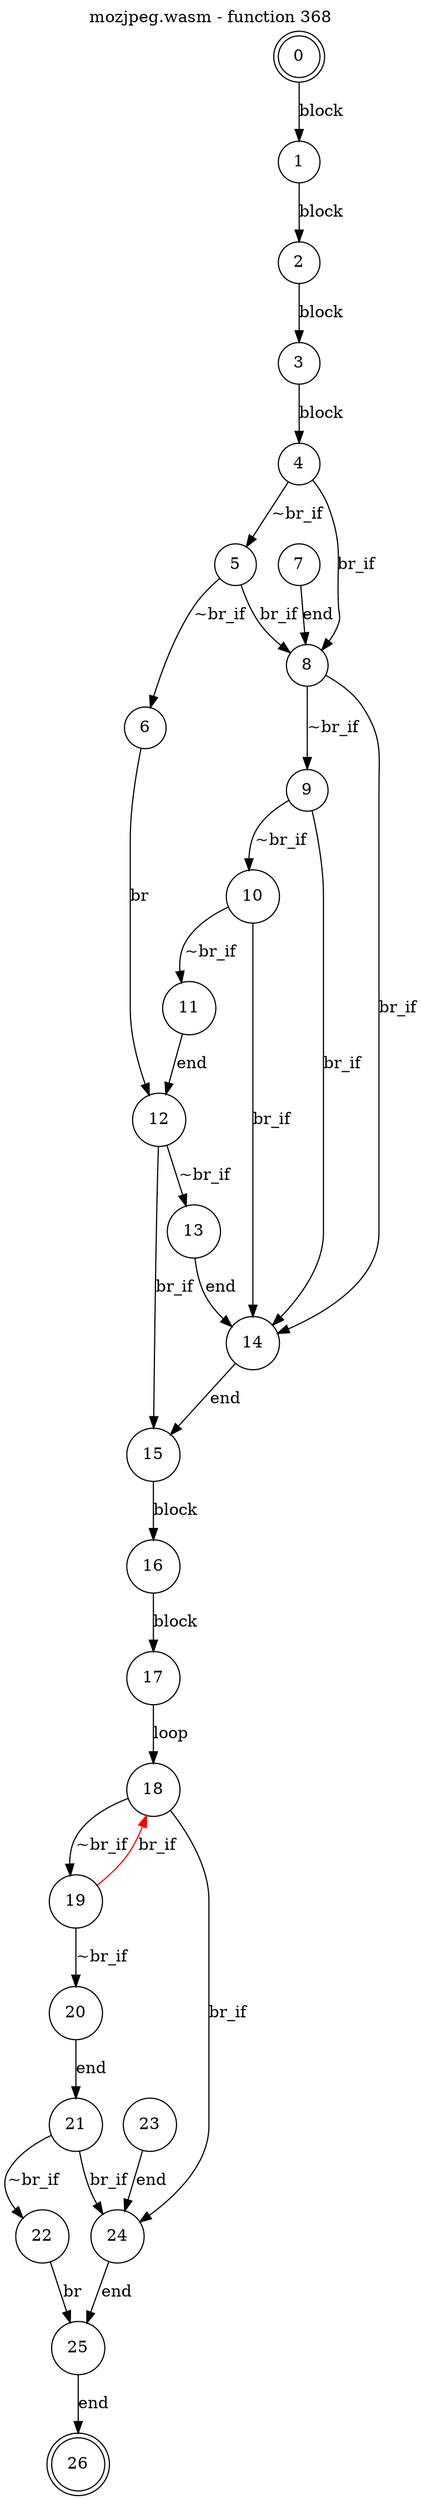 digraph finite_state_machine {
    label = "mozjpeg.wasm - function 368"
    labelloc =  t
    labelfontsize = 16
    labelfontcolor = black
    labelfontname = "Helvetica"
    node [shape = doublecircle]; 0 26;
    node [shape = circle];
    0 -> 1[label = "block"];
    1 -> 2[label = "block"];
    2 -> 3[label = "block"];
    3 -> 4[label = "block"];
    4 -> 5[label = "~br_if"];
    4 -> 8[label = "br_if"];
    5 -> 6[label = "~br_if"];
    5 -> 8[label = "br_if"];
    6 -> 12[label = "br"];
    7 -> 8[label = "end"];
    8 -> 9[label = "~br_if"];
    8 -> 14[label = "br_if"];
    9 -> 10[label = "~br_if"];
    9 -> 14[label = "br_if"];
    10 -> 11[label = "~br_if"];
    10 -> 14[label = "br_if"];
    11 -> 12[label = "end"];
    12 -> 13[label = "~br_if"];
    12 -> 15[label = "br_if"];
    13 -> 14[label = "end"];
    14 -> 15[label = "end"];
    15 -> 16[label = "block"];
    16 -> 17[label = "block"];
    17 -> 18[label = "loop"];
    18 -> 19[label = "~br_if"];
    18 -> 24[label = "br_if"];
    19 -> 20[label = "~br_if"];
    19 -> 18[color="red" label = "br_if"];
    20 -> 21[label = "end"];
    21 -> 22[label = "~br_if"];
    21 -> 24[label = "br_if"];
    22 -> 25[label = "br"];
    23 -> 24[label = "end"];
    24 -> 25[label = "end"];
    25 -> 26[label = "end"];
}
